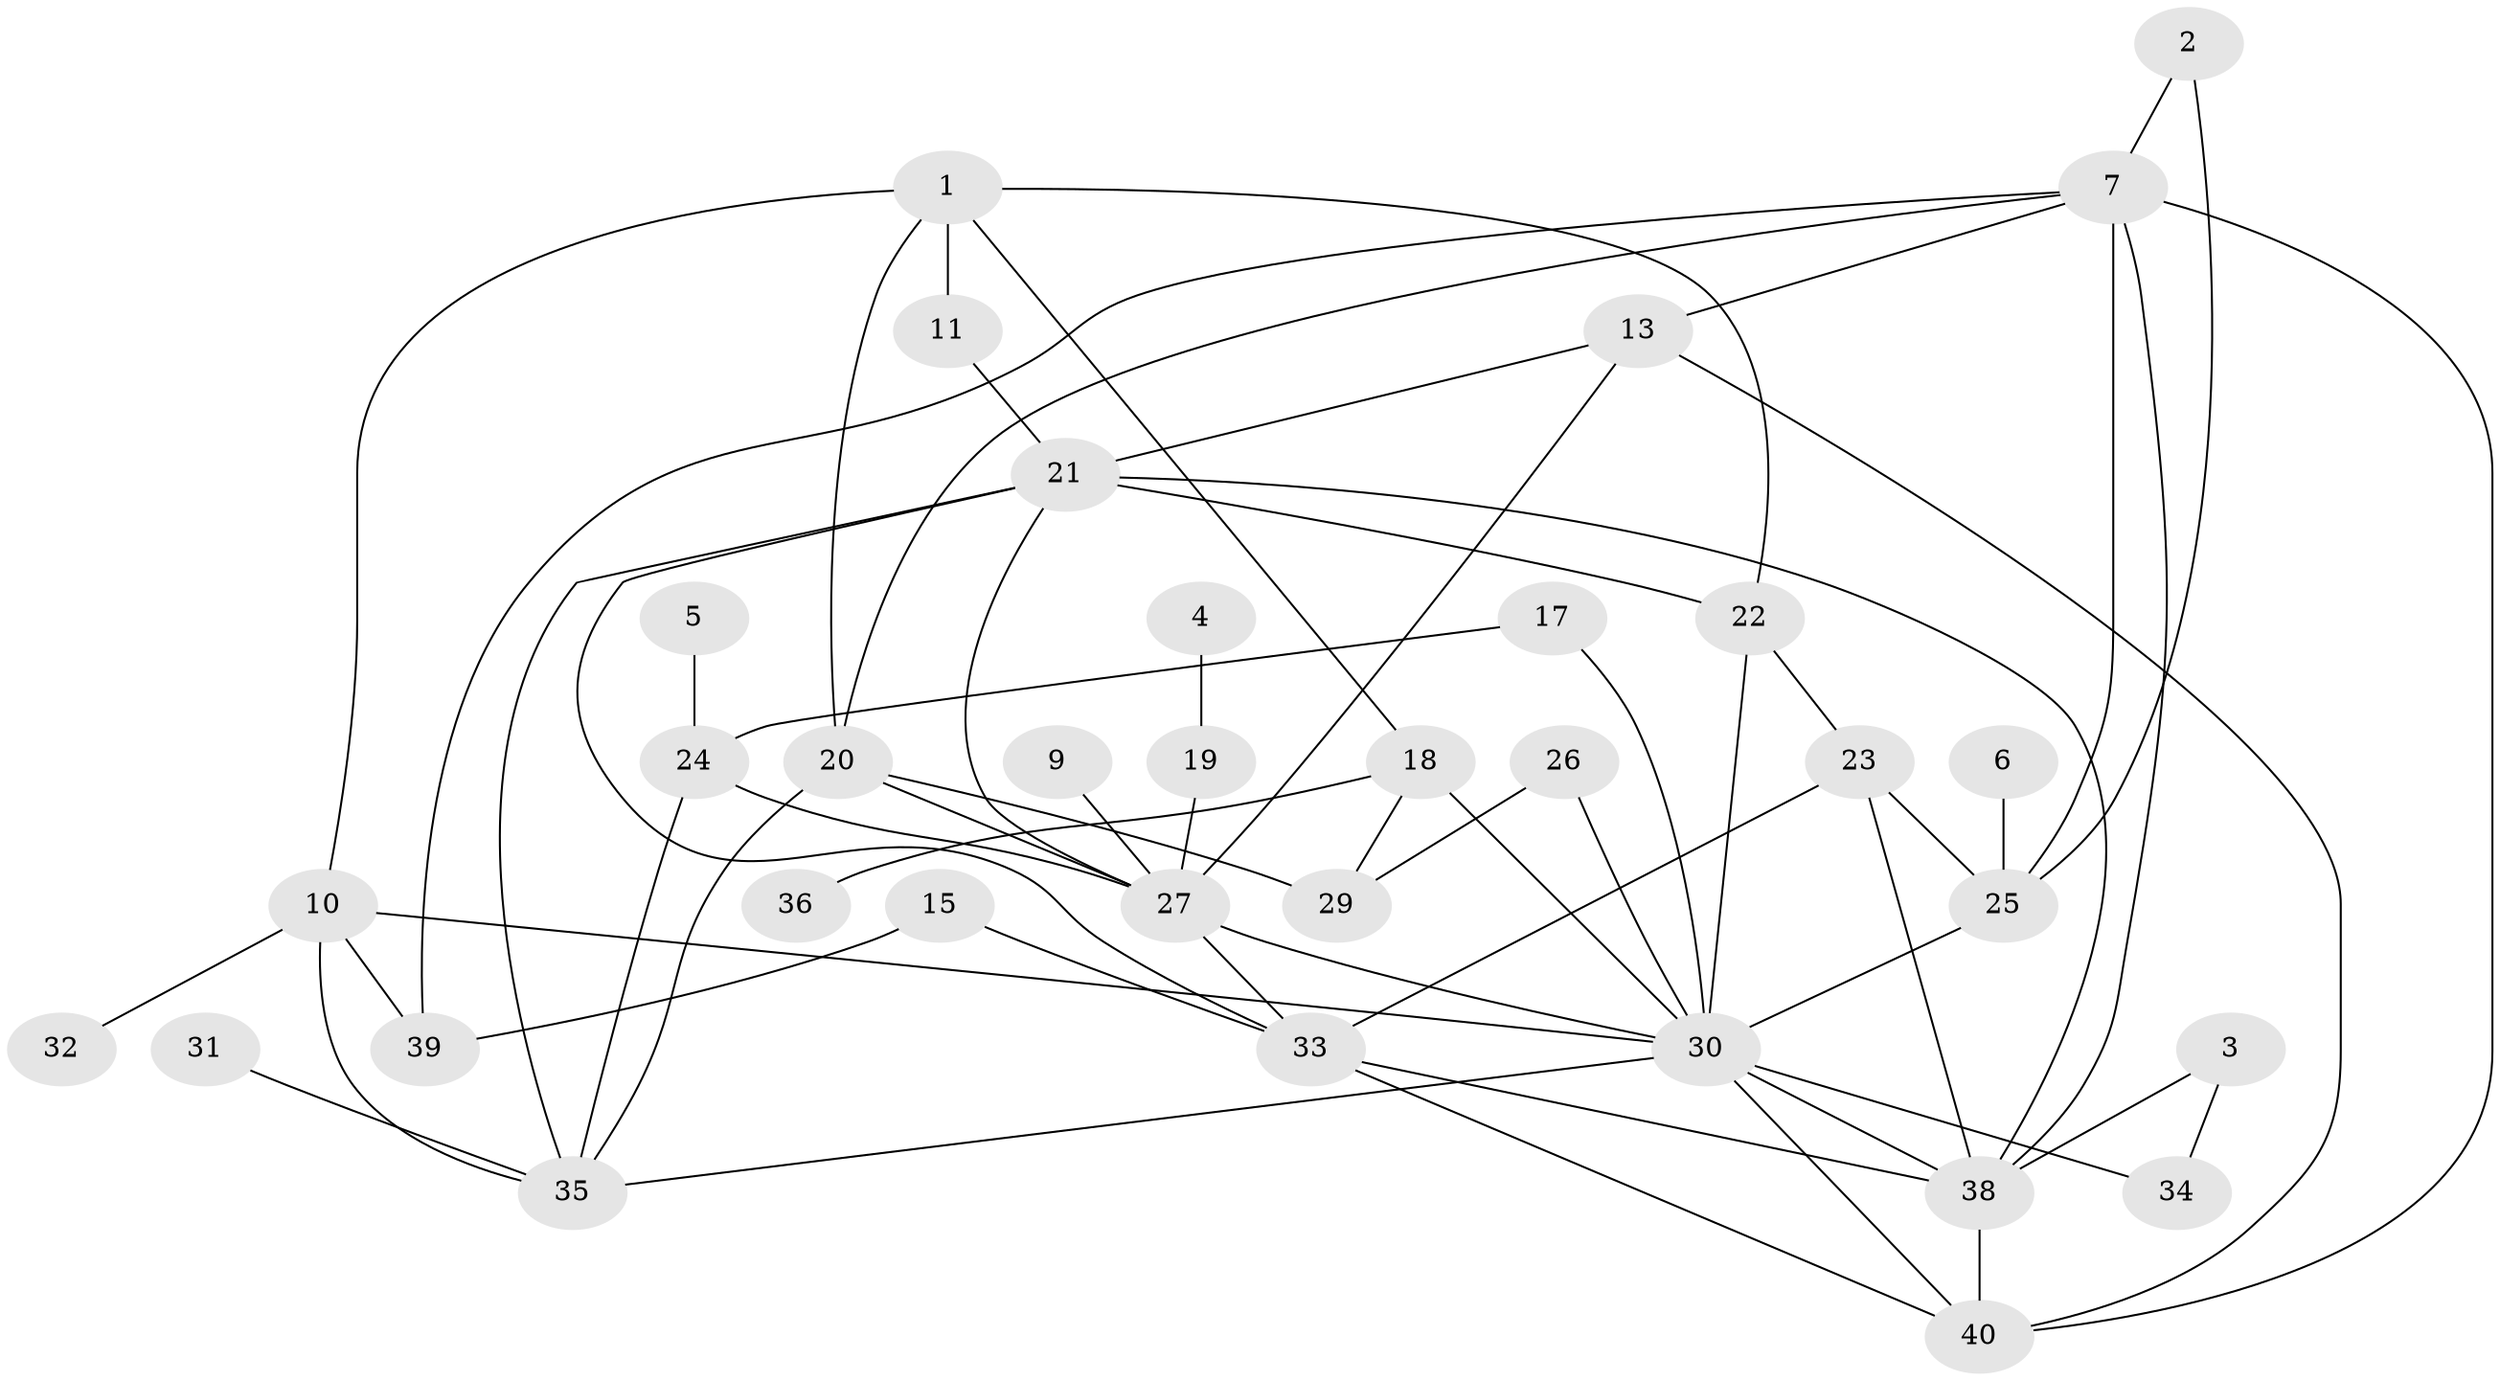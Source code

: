 // original degree distribution, {5: 0.10126582278481013, 2: 0.25316455696202533, 3: 0.16455696202531644, 4: 0.13924050632911392, 1: 0.21518987341772153, 7: 0.02531645569620253, 6: 0.0379746835443038, 0: 0.06329113924050633}
// Generated by graph-tools (version 1.1) at 2025/49/03/09/25 03:49:10]
// undirected, 34 vertices, 63 edges
graph export_dot {
graph [start="1"]
  node [color=gray90,style=filled];
  1;
  2;
  3;
  4;
  5;
  6;
  7;
  9;
  10;
  11;
  13;
  15;
  17;
  18;
  19;
  20;
  21;
  22;
  23;
  24;
  25;
  26;
  27;
  29;
  30;
  31;
  32;
  33;
  34;
  35;
  36;
  38;
  39;
  40;
  1 -- 10 [weight=1.0];
  1 -- 11 [weight=1.0];
  1 -- 18 [weight=1.0];
  1 -- 20 [weight=1.0];
  1 -- 22 [weight=1.0];
  2 -- 7 [weight=1.0];
  2 -- 25 [weight=1.0];
  3 -- 34 [weight=1.0];
  3 -- 38 [weight=1.0];
  4 -- 19 [weight=1.0];
  5 -- 24 [weight=1.0];
  6 -- 25 [weight=1.0];
  7 -- 13 [weight=1.0];
  7 -- 20 [weight=1.0];
  7 -- 25 [weight=1.0];
  7 -- 38 [weight=1.0];
  7 -- 39 [weight=1.0];
  7 -- 40 [weight=1.0];
  9 -- 27 [weight=1.0];
  10 -- 30 [weight=1.0];
  10 -- 32 [weight=1.0];
  10 -- 35 [weight=1.0];
  10 -- 39 [weight=1.0];
  11 -- 21 [weight=3.0];
  13 -- 21 [weight=1.0];
  13 -- 27 [weight=1.0];
  13 -- 40 [weight=1.0];
  15 -- 33 [weight=1.0];
  15 -- 39 [weight=1.0];
  17 -- 24 [weight=1.0];
  17 -- 30 [weight=1.0];
  18 -- 29 [weight=1.0];
  18 -- 30 [weight=1.0];
  18 -- 36 [weight=1.0];
  19 -- 27 [weight=1.0];
  20 -- 27 [weight=1.0];
  20 -- 29 [weight=1.0];
  20 -- 35 [weight=1.0];
  21 -- 22 [weight=1.0];
  21 -- 27 [weight=1.0];
  21 -- 33 [weight=1.0];
  21 -- 35 [weight=1.0];
  21 -- 38 [weight=1.0];
  22 -- 23 [weight=1.0];
  22 -- 30 [weight=2.0];
  23 -- 25 [weight=1.0];
  23 -- 33 [weight=1.0];
  23 -- 38 [weight=1.0];
  24 -- 27 [weight=1.0];
  24 -- 35 [weight=1.0];
  25 -- 30 [weight=1.0];
  26 -- 29 [weight=1.0];
  26 -- 30 [weight=1.0];
  27 -- 30 [weight=1.0];
  27 -- 33 [weight=1.0];
  30 -- 34 [weight=1.0];
  30 -- 35 [weight=1.0];
  30 -- 38 [weight=1.0];
  30 -- 40 [weight=1.0];
  31 -- 35 [weight=1.0];
  33 -- 38 [weight=1.0];
  33 -- 40 [weight=1.0];
  38 -- 40 [weight=1.0];
}
